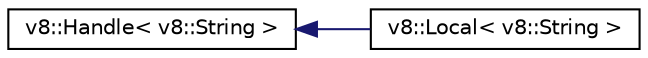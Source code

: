 digraph "Graphical Class Hierarchy"
{
  edge [fontname="Helvetica",fontsize="10",labelfontname="Helvetica",labelfontsize="10"];
  node [fontname="Helvetica",fontsize="10",shape=record];
  rankdir="LR";
  Node1 [label="v8::Handle\< v8::String \>",height=0.2,width=0.4,color="black", fillcolor="white", style="filled",URL="$classv8_1_1Handle.html"];
  Node1 -> Node2 [dir="back",color="midnightblue",fontsize="10",style="solid",fontname="Helvetica"];
  Node2 [label="v8::Local\< v8::String \>",height=0.2,width=0.4,color="black", fillcolor="white", style="filled",URL="$classv8_1_1Local.html"];
}
